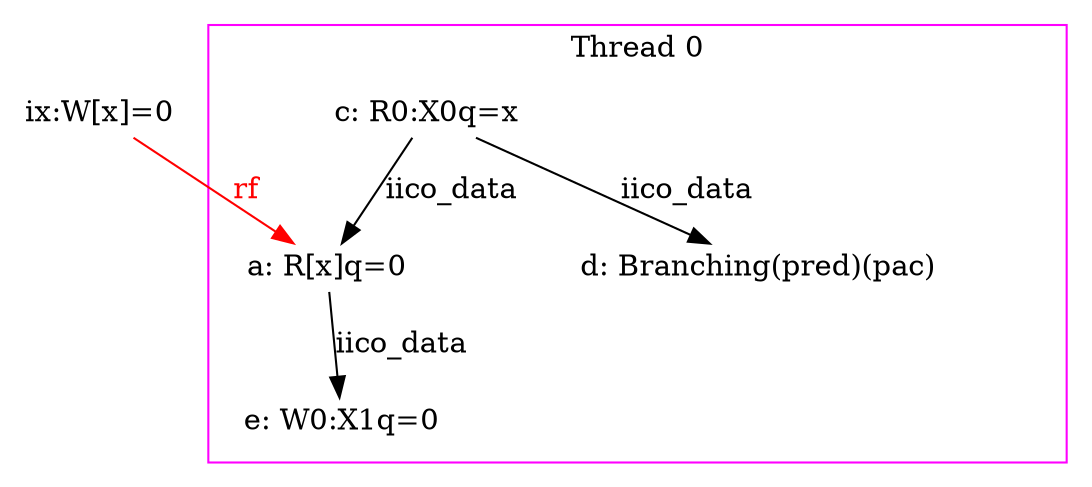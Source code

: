 digraph G {



/* init events */
eiid1 [label="ix:W[x]=0", shape="none", fixedsize="false", height="0.194444", width="1.166667"];

/* the unlocked events */
subgraph cluster_proc0 { rank=sink; label = "Thread 0"; color=magenta; shape=box;
eiid0 [label="a: R[x]q=0", shape="none", fixedsize="false", height="0.194444", width="1.361111"];
eiid2 [label="c: R0:X0q=x", shape="none", fixedsize="false", height="0.194444", width="1.555556"];
eiid3 [label="d: Branching(pred)(pac)", shape="none", fixedsize="false", height="0.194444", width="3.888889"];
eiid4 [label="e: W0:X1q=0", shape="none", fixedsize="false", height="0.194444", width="1.555556"];
}

/* the intra_causality_data edges */

eiid0 -> eiid4 [label="iico_data", color="black", fontcolor="black"];
eiid2 -> eiid0 [label="iico_data", color="black", fontcolor="black"];
eiid2 -> eiid3 [label="iico_data", color="black", fontcolor="black"];

/* the intra_causality_control edges */

/* the poi edges */
/* the rfmap edges */


/* The viewed-before edges */
eiid1 -> eiid0 [label="rf", color="red", fontcolor="red"];
}
